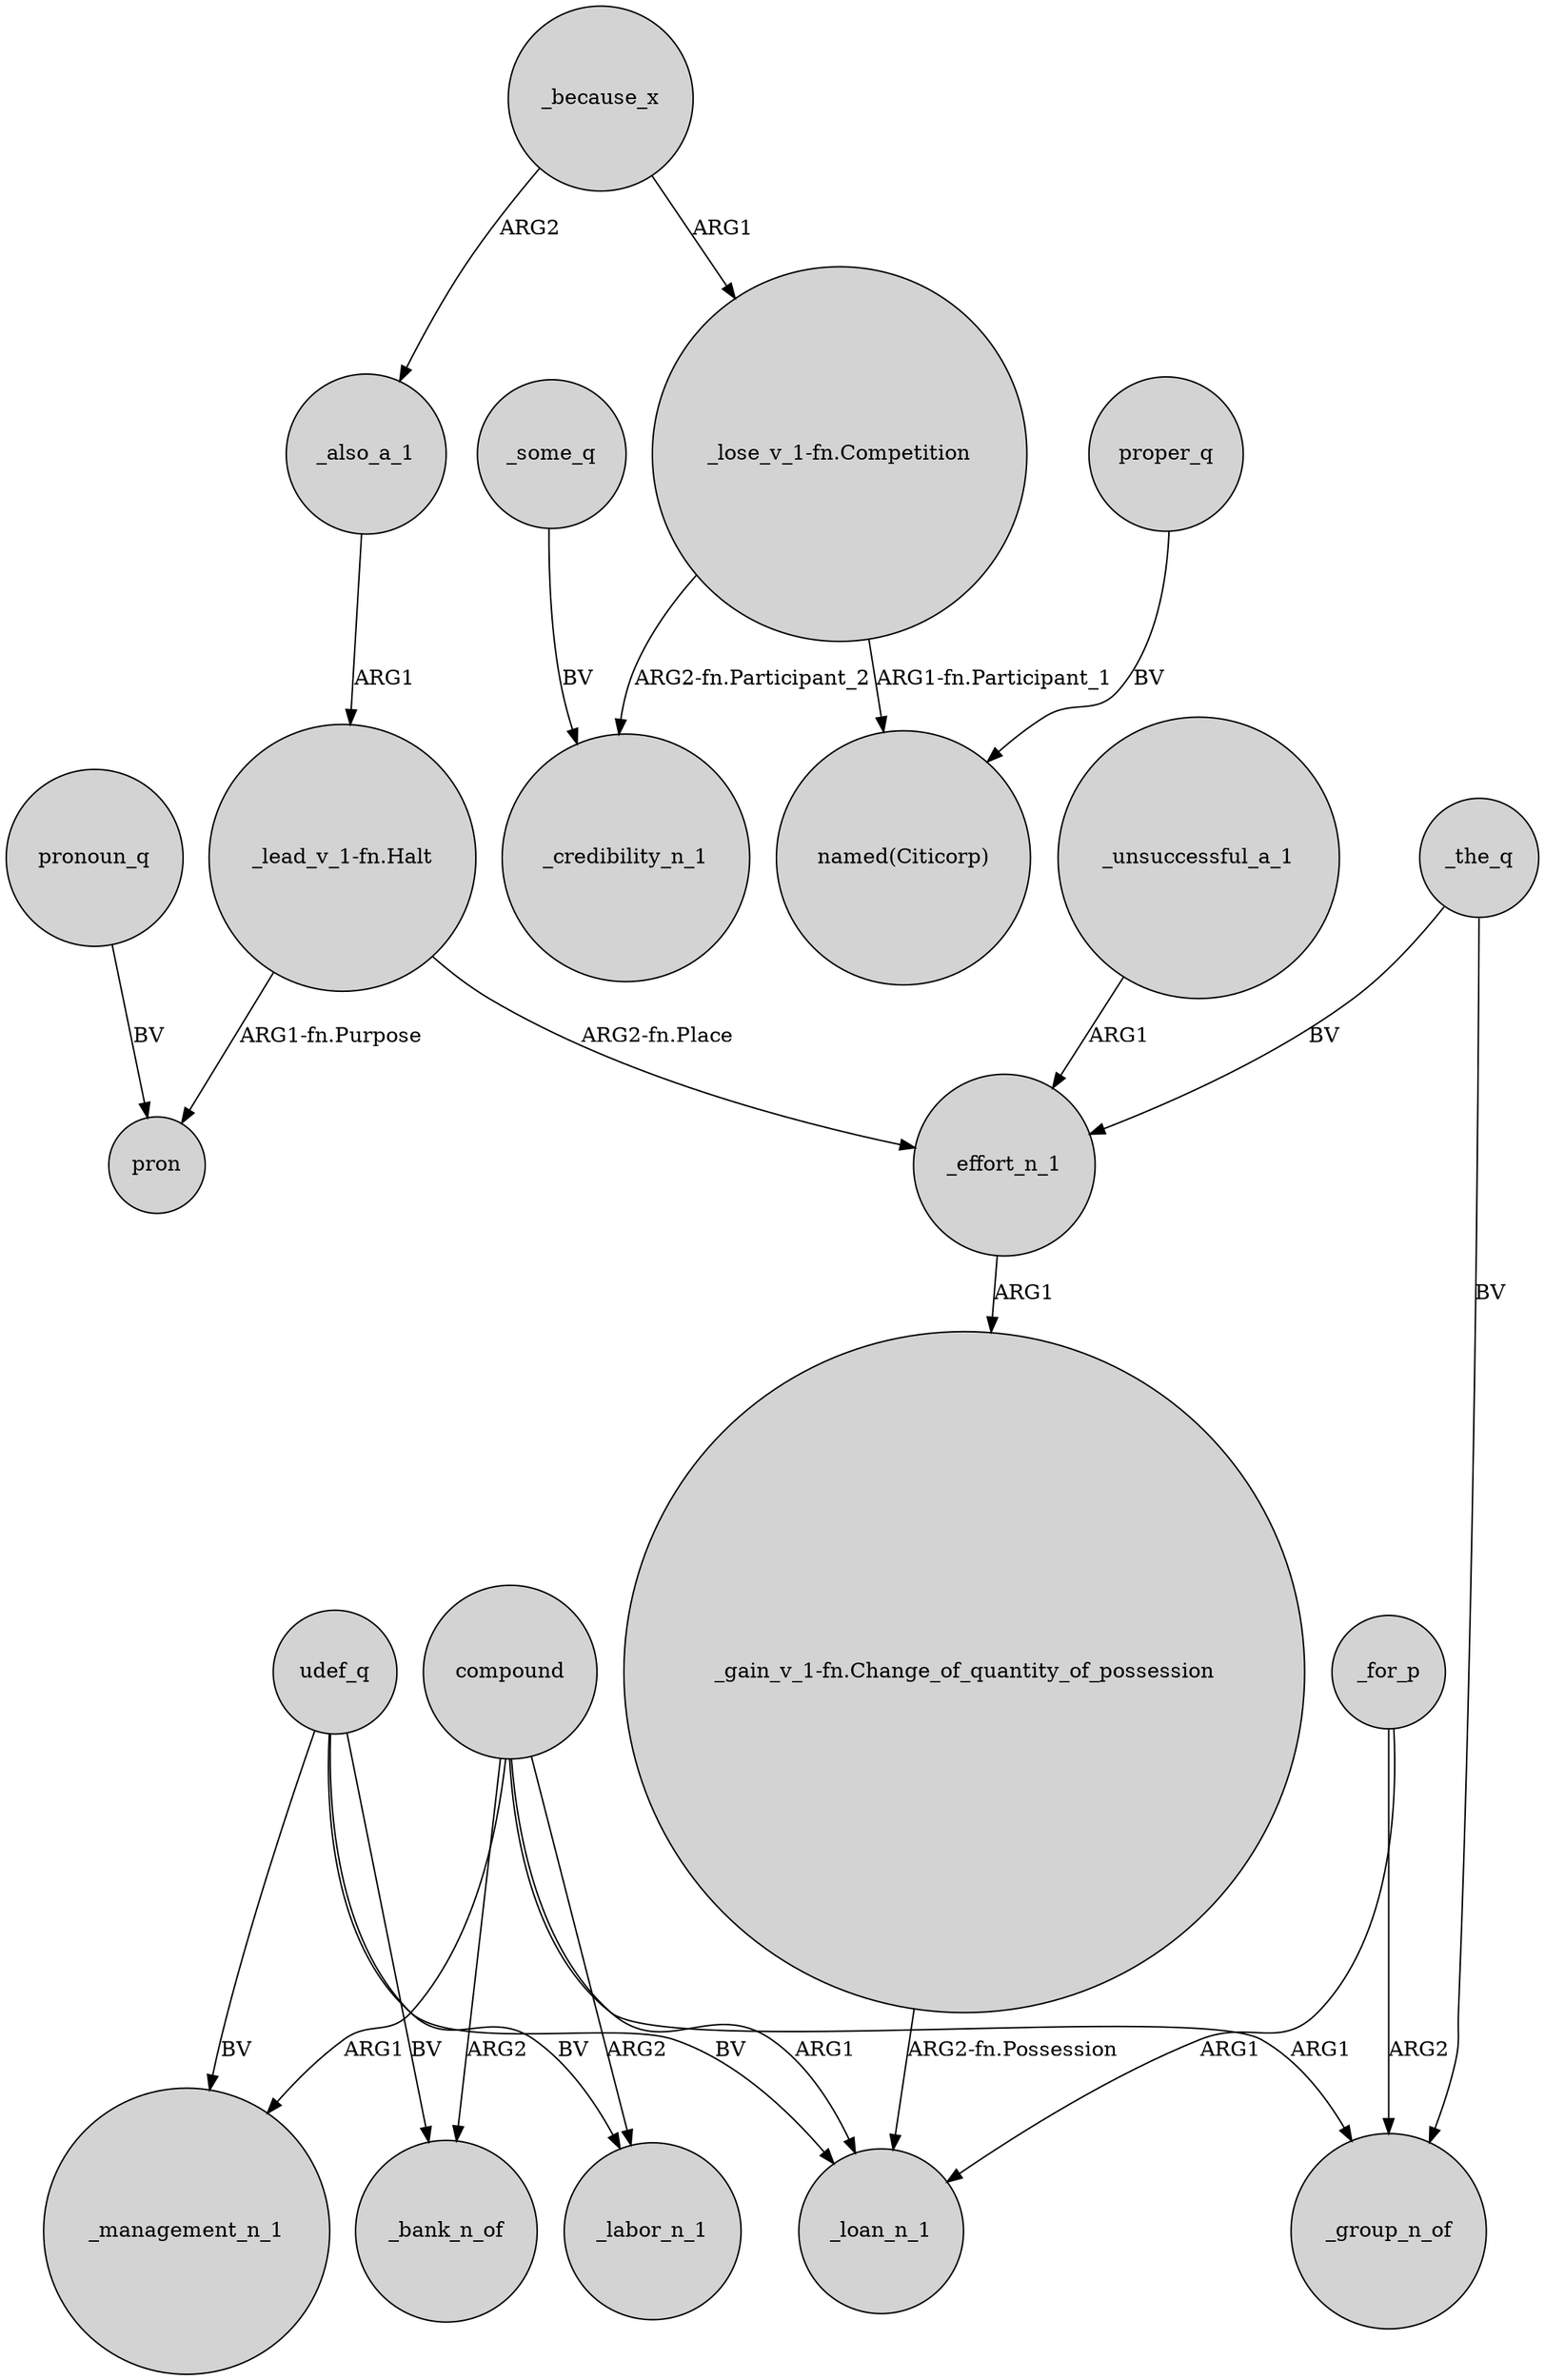 digraph {
	node [shape=circle style=filled]
	_effort_n_1 -> "_gain_v_1-fn.Change_of_quantity_of_possession" [label=ARG1]
	_because_x -> "_lose_v_1-fn.Competition" [label=ARG1]
	"_gain_v_1-fn.Change_of_quantity_of_possession" -> _loan_n_1 [label="ARG2-fn.Possession"]
	_also_a_1 -> "_lead_v_1-fn.Halt" [label=ARG1]
	udef_q -> _loan_n_1 [label=BV]
	_because_x -> _also_a_1 [label=ARG2]
	"_lose_v_1-fn.Competition" -> _credibility_n_1 [label="ARG2-fn.Participant_2"]
	_for_p -> _loan_n_1 [label=ARG1]
	"_lead_v_1-fn.Halt" -> pron [label="ARG1-fn.Purpose"]
	udef_q -> _bank_n_of [label=BV]
	compound -> _group_n_of [label=ARG1]
	udef_q -> _management_n_1 [label=BV]
	"_lose_v_1-fn.Competition" -> "named(Citicorp)" [label="ARG1-fn.Participant_1"]
	pronoun_q -> pron [label=BV]
	_for_p -> _group_n_of [label=ARG2]
	compound -> _loan_n_1 [label=ARG1]
	compound -> _management_n_1 [label=ARG1]
	_the_q -> _group_n_of [label=BV]
	_some_q -> _credibility_n_1 [label=BV]
	_unsuccessful_a_1 -> _effort_n_1 [label=ARG1]
	compound -> _labor_n_1 [label=ARG2]
	udef_q -> _labor_n_1 [label=BV]
	proper_q -> "named(Citicorp)" [label=BV]
	"_lead_v_1-fn.Halt" -> _effort_n_1 [label="ARG2-fn.Place"]
	_the_q -> _effort_n_1 [label=BV]
	compound -> _bank_n_of [label=ARG2]
}

